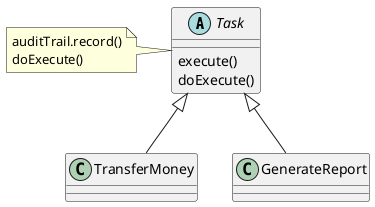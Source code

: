 @startuml

abstract Task {
    execute()
    doExecute()
}

note left
auditTrail.record()
doExecute()
end note

class TransferMoney {
}

class GenerateReport {
}

Task <|-- TransferMoney
Task <|-- GenerateReport
@enduml